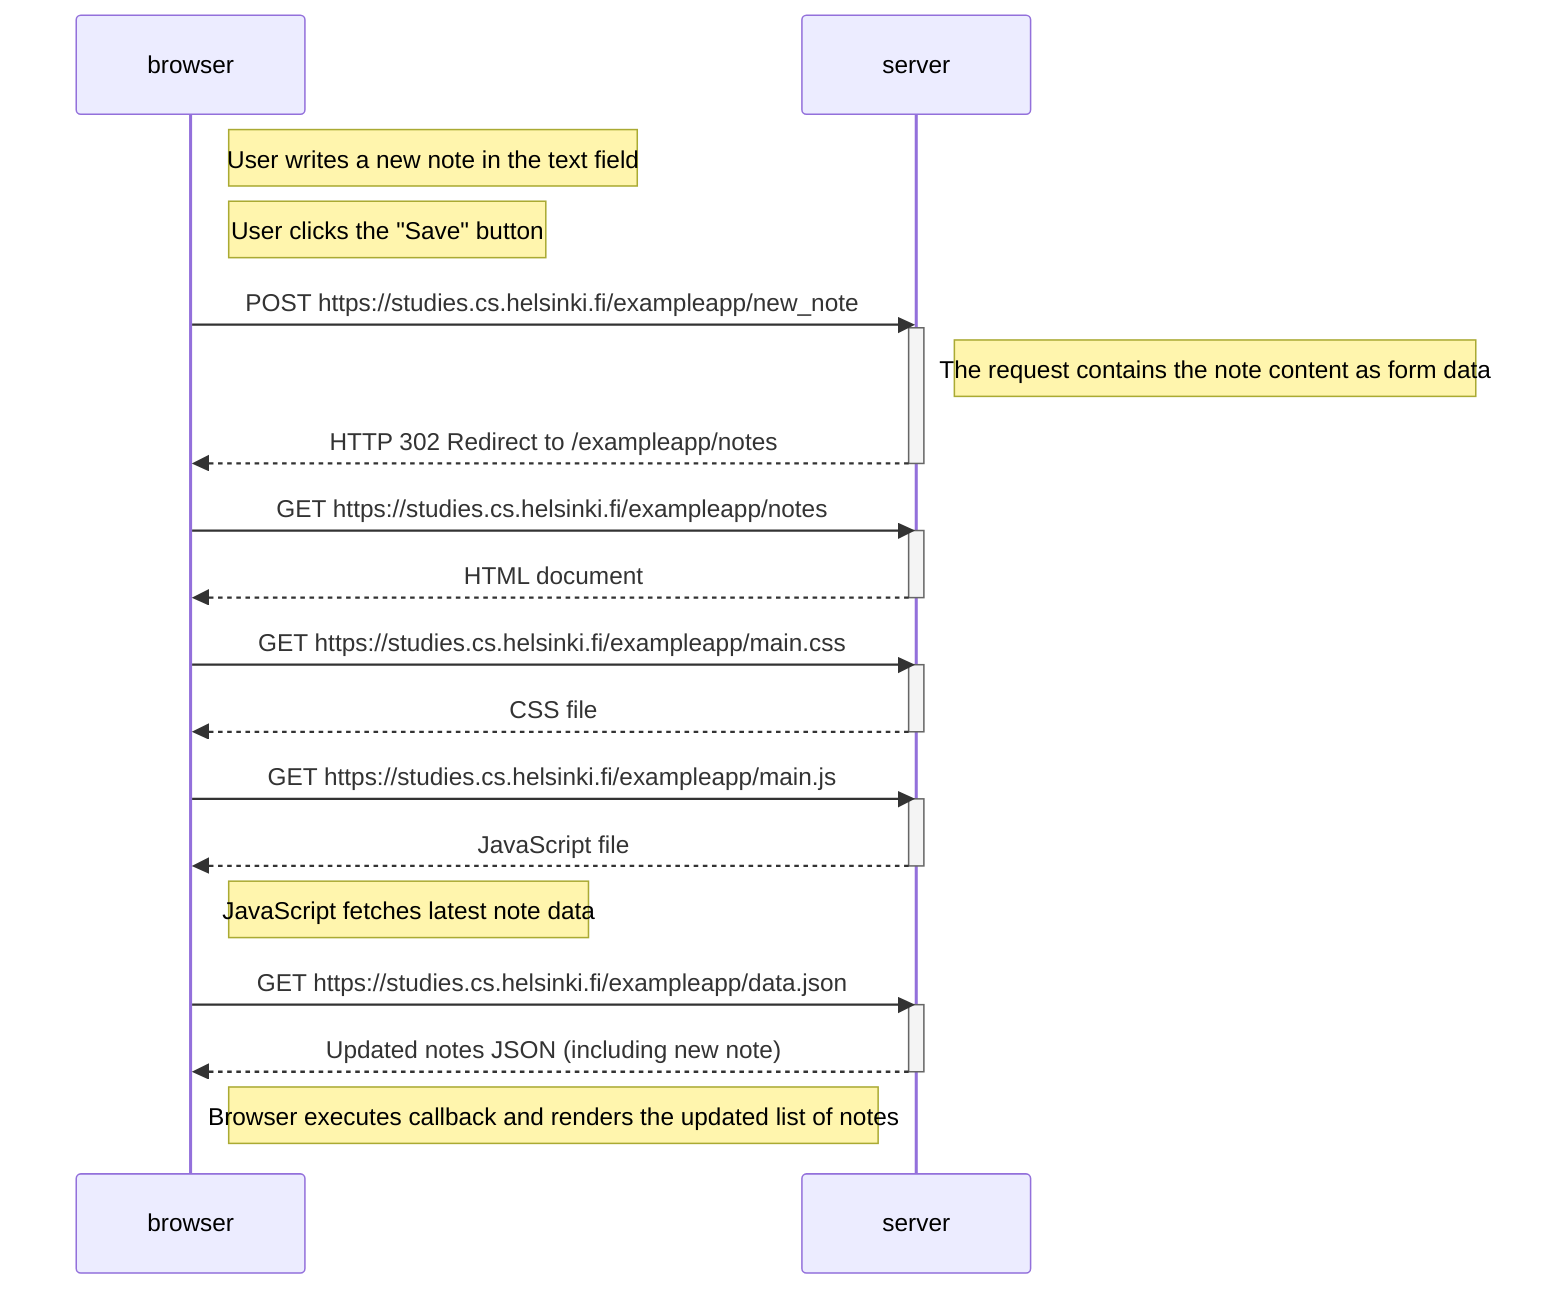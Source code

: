 sequenceDiagram
    participant browser
    participant server

    Note right of browser: User writes a new note in the text field

    Note right of browser: User clicks the "Save" button

    browser->>server: POST https://studies.cs.helsinki.fi/exampleapp/new_note
    activate server
    Note right of server: The request contains the note content as form data
    server-->>browser: HTTP 302 Redirect to /exampleapp/notes
    deactivate server

    browser->>server: GET https://studies.cs.helsinki.fi/exampleapp/notes
    activate server
    server-->>browser: HTML document
    deactivate server

    browser->>server: GET https://studies.cs.helsinki.fi/exampleapp/main.css
    activate server
    server-->>browser: CSS file
    deactivate server

    browser->>server: GET https://studies.cs.helsinki.fi/exampleapp/main.js
    activate server
    server-->>browser: JavaScript file
    deactivate server

    Note right of browser: JavaScript fetches latest note data

    browser->>server: GET https://studies.cs.helsinki.fi/exampleapp/data.json
    activate server
    server-->>browser: Updated notes JSON (including new note)
    deactivate server

    Note right of browser: Browser executes callback and renders the updated list of notes